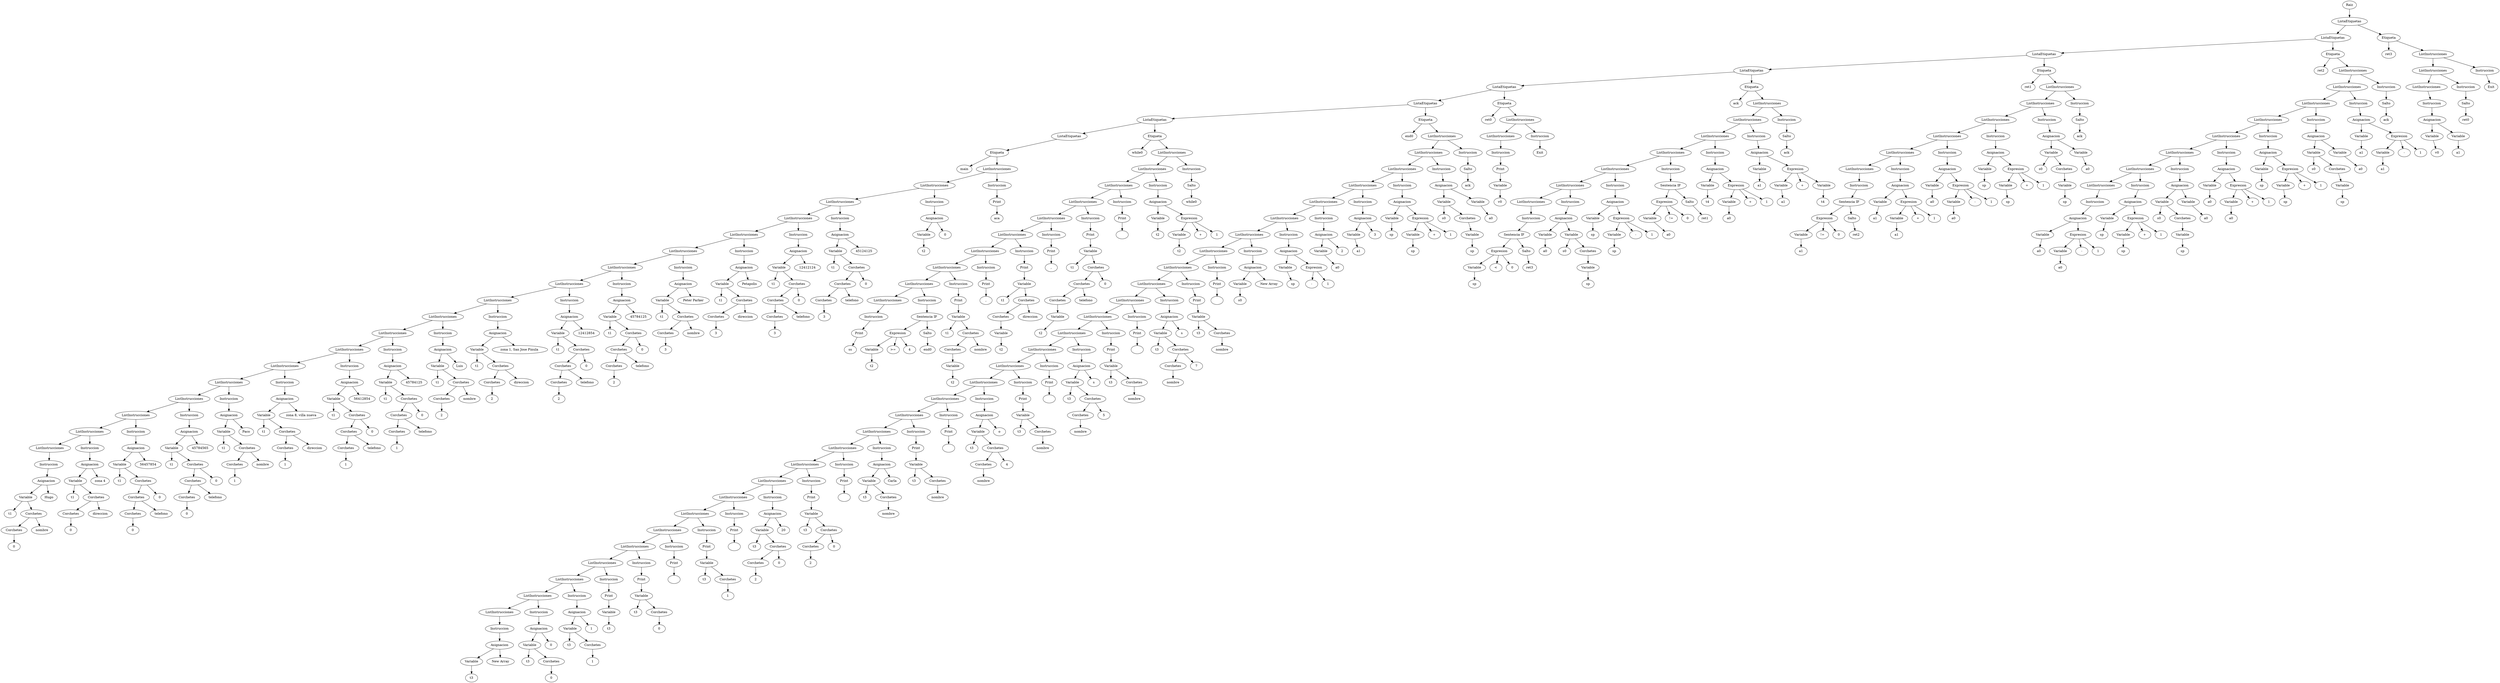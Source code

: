 digraph arbolAST{
Raiz701 [label="Raiz"];
ListaEtiquetas700 [label="ListaEtiquetas"];
ListaEtiquetas683 [label="ListaEtiquetas"];
ListaEtiquetas606 [label="ListaEtiquetas"];
ListaEtiquetas549 [label="ListaEtiquetas"];
ListaEtiquetas481 [label="ListaEtiquetas"];
ListaEtiquetas470 [label="ListaEtiquetas"];
ListaEtiquetas263 [label="ListaEtiquetas"];
ListaEtiquetas188 [label="ListaEtiquetas"];
Etiqueta186 [label="Etiqueta"];
ID187 [label="main"];
ListInstrucciones185 [label="ListInstrucciones"];
ListInstrucciones181 [label="ListInstrucciones"];
ListInstrucciones175 [label="ListInstrucciones"];
ListInstrucciones163 [label="ListInstrucciones"];
ListInstrucciones151 [label="ListInstrucciones"];
ListInstrucciones141 [label="ListInstrucciones"];
ListInstrucciones131 [label="ListInstrucciones"];
ListInstrucciones119 [label="ListInstrucciones"];
ListInstrucciones107 [label="ListInstrucciones"];
ListInstrucciones97 [label="ListInstrucciones"];
ListInstrucciones87 [label="ListInstrucciones"];
ListInstrucciones75 [label="ListInstrucciones"];
ListInstrucciones63 [label="ListInstrucciones"];
ListInstrucciones53 [label="ListInstrucciones"];
ListInstrucciones43 [label="ListInstrucciones"];
ListInstrucciones31 [label="ListInstrucciones"];
ListInstrucciones19 [label="ListInstrucciones"];
ListInstrucciones9 [label="ListInstrucciones"];
Instruccion8 [label="Instruccion"];
Asignacion7 [label="Asignacion"];
Variable4 [label="Variable"];
ID5 [label="t1"];
Corchetes3 [label="Corchetes"];
Corchetes1 [label="Corchetes"];
Entero0 [label="0"];
Char2 [label="nombre"];
Cadena6 [label="Hugo"];
Instruccion18 [label="Instruccion"];
Asignacion17 [label="Asignacion"];
Variable14 [label="Variable"];
ID15 [label="t1"];
Corchetes13 [label="Corchetes"];
Corchetes11 [label="Corchetes"];
Entero10 [label="0"];
Char12 [label="direccion"];
Cadena16 [label="zona 4"];
Instruccion30 [label="Instruccion"];
Asignacion29 [label="Asignacion"];
Variable26 [label="Variable"];
ID27 [label="t1"];
Corchetes25 [label="Corchetes"];
Corchetes23 [label="Corchetes"];
Corchetes21 [label="Corchetes"];
Entero20 [label="0"];
Char22 [label="telefono"];
Entero24 [label="0"];
Entero28 [label="56457854"];
Instruccion42 [label="Instruccion"];
Asignacion41 [label="Asignacion"];
Variable38 [label="Variable"];
ID39 [label="t1"];
Corchetes37 [label="Corchetes"];
Corchetes35 [label="Corchetes"];
Corchetes33 [label="Corchetes"];
Entero32 [label="0"];
Char34 [label="telefono"];
Entero36 [label="0"];
Entero40 [label="45784565"];
Instruccion52 [label="Instruccion"];
Asignacion51 [label="Asignacion"];
Variable48 [label="Variable"];
ID49 [label="t1"];
Corchetes47 [label="Corchetes"];
Corchetes45 [label="Corchetes"];
Entero44 [label="1"];
Char46 [label="nombre"];
Cadena50 [label="Paco"];
Instruccion62 [label="Instruccion"];
Asignacion61 [label="Asignacion"];
Variable58 [label="Variable"];
ID59 [label="t1"];
Corchetes57 [label="Corchetes"];
Corchetes55 [label="Corchetes"];
Entero54 [label="1"];
Char56 [label="direccion"];
Cadena60 [label="zona 8, villa nueva"];
Instruccion74 [label="Instruccion"];
Asignacion73 [label="Asignacion"];
Variable70 [label="Variable"];
ID71 [label="t1"];
Corchetes69 [label="Corchetes"];
Corchetes67 [label="Corchetes"];
Corchetes65 [label="Corchetes"];
Entero64 [label="1"];
Char66 [label="telefono"];
Entero68 [label="0"];
Entero72 [label="56412854"];
Instruccion86 [label="Instruccion"];
Asignacion85 [label="Asignacion"];
Variable82 [label="Variable"];
ID83 [label="t1"];
Corchetes81 [label="Corchetes"];
Corchetes79 [label="Corchetes"];
Corchetes77 [label="Corchetes"];
Entero76 [label="1"];
Char78 [label="telefono"];
Entero80 [label="0"];
Entero84 [label="45784125"];
Instruccion96 [label="Instruccion"];
Asignacion95 [label="Asignacion"];
Variable92 [label="Variable"];
ID93 [label="t1"];
Corchetes91 [label="Corchetes"];
Corchetes89 [label="Corchetes"];
Entero88 [label="2"];
Char90 [label="nombre"];
Cadena94 [label="Luis"];
Instruccion106 [label="Instruccion"];
Asignacion105 [label="Asignacion"];
Variable102 [label="Variable"];
ID103 [label="t1"];
Corchetes101 [label="Corchetes"];
Corchetes99 [label="Corchetes"];
Entero98 [label="2"];
Char100 [label="direccion"];
Cadena104 [label="zona 1, San Jose Pinula "];
Instruccion118 [label="Instruccion"];
Asignacion117 [label="Asignacion"];
Variable114 [label="Variable"];
ID115 [label="t1"];
Corchetes113 [label="Corchetes"];
Corchetes111 [label="Corchetes"];
Corchetes109 [label="Corchetes"];
Entero108 [label="2"];
Char110 [label="telefono"];
Entero112 [label="0"];
Entero116 [label="12412854"];
Instruccion130 [label="Instruccion"];
Asignacion129 [label="Asignacion"];
Variable126 [label="Variable"];
ID127 [label="t1"];
Corchetes125 [label="Corchetes"];
Corchetes123 [label="Corchetes"];
Corchetes121 [label="Corchetes"];
Entero120 [label="2"];
Char122 [label="telefono"];
Entero124 [label="0"];
Entero128 [label="45784125"];
Instruccion140 [label="Instruccion"];
Asignacion139 [label="Asignacion"];
Variable136 [label="Variable"];
ID137 [label="t1"];
Corchetes135 [label="Corchetes"];
Corchetes133 [label="Corchetes"];
Entero132 [label="3"];
Char134 [label="nombre"];
Cadena138 [label="Peter Parker"];
Instruccion150 [label="Instruccion"];
Asignacion149 [label="Asignacion"];
Variable146 [label="Variable"];
ID147 [label="t1"];
Corchetes145 [label="Corchetes"];
Corchetes143 [label="Corchetes"];
Entero142 [label="3"];
Char144 [label="direccion"];
Cadena148 [label="Petapolis"];
Instruccion162 [label="Instruccion"];
Asignacion161 [label="Asignacion"];
Variable158 [label="Variable"];
ID159 [label="t1"];
Corchetes157 [label="Corchetes"];
Corchetes155 [label="Corchetes"];
Corchetes153 [label="Corchetes"];
Entero152 [label="3"];
Char154 [label="telefono"];
Entero156 [label="0"];
Entero160 [label="12412124"];
Instruccion174 [label="Instruccion"];
Asignacion173 [label="Asignacion"];
Variable170 [label="Variable"];
ID171 [label="t1"];
Corchetes169 [label="Corchetes"];
Corchetes167 [label="Corchetes"];
Corchetes165 [label="Corchetes"];
Entero164 [label="3"];
Char166 [label="telefono"];
Entero168 [label="0"];
Entero172 [label="45124125"];
Instruccion180 [label="Instruccion"];
Asignacion179 [label="Asignacion"];
Variable176 [label="Variable"];
ID177 [label="t2"];
Entero178 [label="0"];
Instruccion184 [label="Instruccion"];
Print183 [label="Print"];
Cadena182 [label="aca"];
Etiqueta261 [label="Etiqueta"];
ID262 [label="while0"];
ListInstrucciones260 [label="ListInstrucciones"];
ListInstrucciones256 [label="ListInstrucciones"];
ListInstrucciones246 [label="ListInstrucciones"];
ListInstrucciones242 [label="ListInstrucciones"];
ListInstrucciones230 [label="ListInstrucciones"];
ListInstrucciones226 [label="ListInstrucciones"];
ListInstrucciones216 [label="ListInstrucciones"];
ListInstrucciones212 [label="ListInstrucciones"];
ListInstrucciones202 [label="ListInstrucciones"];
ListInstrucciones192 [label="ListInstrucciones"];
Instruccion191 [label="Instruccion"];
Print190 [label="Print"];
Cadena189 [label="ss"];
Instruccion201 [label="Instruccion"];
SIF200 [label="Sentencia IF"];
Exp196 [label="Expresion"];
Variable193 [label="Variable"];
ID194 [label="t2"];
operador197 [label=">="];
Entero195 [label="4"];
Salto198 [label="Salto"];
ID199 [label="end0"];
Instruccion211 [label="Instruccion"];
Print210 [label="Print"];
Variable208 [label="Variable"];
ID209 [label="t1"];
Corchetes207 [label="Corchetes"];
Corchetes205 [label="Corchetes"];
Variable203 [label="Variable"];
ID204 [label="t2"];
Cadena206 [label="nombre"];
Instruccion215 [label="Instruccion"];
Print214 [label="Print"];
Cadena213 [label=","];
Instruccion225 [label="Instruccion"];
Print224 [label="Print"];
Variable222 [label="Variable"];
ID223 [label="t1"];
Corchetes221 [label="Corchetes"];
Corchetes219 [label="Corchetes"];
Variable217 [label="Variable"];
ID218 [label="t2"];
Cadena220 [label="direccion"];
Instruccion229 [label="Instruccion"];
Print228 [label="Print"];
Cadena227 [label=","];
Instruccion241 [label="Instruccion"];
Print240 [label="Print"];
Variable238 [label="Variable"];
ID239 [label="t1"];
Corchetes237 [label="Corchetes"];
Corchetes235 [label="Corchetes"];
Corchetes233 [label="Corchetes"];
Variable231 [label="Variable"];
ID232 [label="t2"];
Cadena234 [label="telefono"];
Entero236 [label="0"];
Instruccion245 [label="Instruccion"];
Print244 [label="Print"];
Cadena243 [label="\n"];
Instruccion255 [label="Instruccion"];
Asignacion254 [label="Asignacion"];
Variable247 [label="Variable"];
ID248 [label="t2"];
Exp252 [label="Expresion"];
Variable249 [label="Variable"];
ID250 [label="t2"];
operador253 [label="+"];
Entero251 [label="1"];
Instruccion259 [label="Instruccion"];
Salto257 [label="Salto"];
ID258 [label="while0"];
Etiqueta468 [label="Etiqueta"];
ID469 [label="end0"];
ListInstrucciones467 [label="ListInstrucciones"];
ListInstrucciones463 [label="ListInstrucciones"];
ListInstrucciones453 [label="ListInstrucciones"];
ListInstrucciones443 [label="ListInstrucciones"];
ListInstrucciones437 [label="ListInstrucciones"];
ListInstrucciones431 [label="ListInstrucciones"];
ListInstrucciones423 [label="ListInstrucciones"];
ListInstrucciones417 [label="ListInstrucciones"];
ListInstrucciones413 [label="ListInstrucciones"];
ListInstrucciones406 [label="ListInstrucciones"];
ListInstrucciones396 [label="ListInstrucciones"];
ListInstrucciones392 [label="ListInstrucciones"];
ListInstrucciones385 [label="ListInstrucciones"];
ListInstrucciones375 [label="ListInstrucciones"];
ListInstrucciones371 [label="ListInstrucciones"];
ListInstrucciones364 [label="ListInstrucciones"];
ListInstrucciones354 [label="ListInstrucciones"];
ListInstrucciones350 [label="ListInstrucciones"];
ListInstrucciones343 [label="ListInstrucciones"];
ListInstrucciones335 [label="ListInstrucciones"];
ListInstrucciones331 [label="ListInstrucciones"];
ListInstrucciones322 [label="ListInstrucciones"];
ListInstrucciones312 [label="ListInstrucciones"];
ListInstrucciones308 [label="ListInstrucciones"];
ListInstrucciones301 [label="ListInstrucciones"];
ListInstrucciones297 [label="ListInstrucciones"];
ListInstrucciones290 [label="ListInstrucciones"];
ListInstrucciones285 [label="ListInstrucciones"];
ListInstrucciones277 [label="ListInstrucciones"];
ListInstrucciones269 [label="ListInstrucciones"];
Instruccion268 [label="Instruccion"];
Asignacion267 [label="Asignacion"];
Variable264 [label="Variable"];
ID265 [label="t3"];
Array266 [label="New Array"];
Instruccion276 [label="Instruccion"];
Asignacion275 [label="Asignacion"];
Variable272 [label="Variable"];
ID273 [label="t3"];
Corchetes271 [label="Corchetes"];
Entero270 [label="0"];
Entero274 [label="0"];
Instruccion284 [label="Instruccion"];
Asignacion283 [label="Asignacion"];
Variable280 [label="Variable"];
ID281 [label="t3"];
Corchetes279 [label="Corchetes"];
Entero278 [label="1"];
Entero282 [label="1"];
Instruccion289 [label="Instruccion"];
Print288 [label="Print"];
Variable286 [label="Variable"];
ID287 [label="t3"];
Instruccion296 [label="Instruccion"];
Print295 [label="Print"];
Variable293 [label="Variable"];
ID294 [label="t3"];
Corchetes292 [label="Corchetes"];
Entero291 [label="0"];
Instruccion300 [label="Instruccion"];
Print299 [label="Print"];
Cadena298 [label="\n"];
Instruccion307 [label="Instruccion"];
Print306 [label="Print"];
Variable304 [label="Variable"];
ID305 [label="t3"];
Corchetes303 [label="Corchetes"];
Entero302 [label="1"];
Instruccion311 [label="Instruccion"];
Print310 [label="Print"];
Cadena309 [label="\n"];
Instruccion321 [label="Instruccion"];
Asignacion320 [label="Asignacion"];
Variable317 [label="Variable"];
ID318 [label="t3"];
Corchetes316 [label="Corchetes"];
Corchetes314 [label="Corchetes"];
Entero313 [label="2"];
Entero315 [label="0"];
Entero319 [label="20"];
Instruccion330 [label="Instruccion"];
Print329 [label="Print"];
Variable327 [label="Variable"];
ID328 [label="t3"];
Corchetes326 [label="Corchetes"];
Corchetes324 [label="Corchetes"];
Entero323 [label="2"];
Entero325 [label="0"];
Instruccion334 [label="Instruccion"];
Print333 [label="Print"];
Cadena332 [label="\n"];
Instruccion342 [label="Instruccion"];
Asignacion341 [label="Asignacion"];
Variable338 [label="Variable"];
ID339 [label="t3"];
Corchetes337 [label="Corchetes"];
Cadena336 [label="nombre"];
Cadena340 [label="Carla"];
Instruccion349 [label="Instruccion"];
Print348 [label="Print"];
Variable346 [label="Variable"];
ID347 [label="t3"];
Corchetes345 [label="Corchetes"];
Cadena344 [label="nombre"];
Instruccion353 [label="Instruccion"];
Print352 [label="Print"];
Cadena351 [label="\n"];
Instruccion363 [label="Instruccion"];
Asignacion362 [label="Asignacion"];
Variable359 [label="Variable"];
ID360 [label="t3"];
Corchetes358 [label="Corchetes"];
Corchetes356 [label="Corchetes"];
Cadena355 [label="nombre"];
Entero357 [label="4"];
Cadena361 [label="o"];
Instruccion370 [label="Instruccion"];
Print369 [label="Print"];
Variable367 [label="Variable"];
ID368 [label="t3"];
Corchetes366 [label="Corchetes"];
Cadena365 [label="nombre"];
Instruccion374 [label="Instruccion"];
Print373 [label="Print"];
Cadena372 [label="\n"];
Instruccion384 [label="Instruccion"];
Asignacion383 [label="Asignacion"];
Variable380 [label="Variable"];
ID381 [label="t3"];
Corchetes379 [label="Corchetes"];
Corchetes377 [label="Corchetes"];
Cadena376 [label="nombre"];
Entero378 [label="5"];
Cadena382 [label="s"];
Instruccion391 [label="Instruccion"];
Print390 [label="Print"];
Variable388 [label="Variable"];
ID389 [label="t3"];
Corchetes387 [label="Corchetes"];
Cadena386 [label="nombre"];
Instruccion395 [label="Instruccion"];
Print394 [label="Print"];
Cadena393 [label="\n"];
Instruccion405 [label="Instruccion"];
Asignacion404 [label="Asignacion"];
Variable401 [label="Variable"];
ID402 [label="t3"];
Corchetes400 [label="Corchetes"];
Corchetes398 [label="Corchetes"];
Cadena397 [label="nombre"];
Entero399 [label="7"];
Cadena403 [label="s"];
Instruccion412 [label="Instruccion"];
Print411 [label="Print"];
Variable409 [label="Variable"];
ID410 [label="t3"];
Corchetes408 [label="Corchetes"];
Cadena407 [label="nombre"];
Instruccion416 [label="Instruccion"];
Print415 [label="Print"];
Cadena414 [label="\n"];
Instruccion422 [label="Instruccion"];
Asignacion421 [label="Asignacion"];
Variable418 [label="Variable"];
ID419 [label="s0"];
Array420 [label="New Array"];
Instruccion430 [label="Instruccion"];
Asignacion429 [label="Asignacion"];
Variable424 [label="Variable"];
ID425 [label="sp"];
Exp427 [label="Expresion"];
operador428 [label="-"];
Entero426 [label="1"];
Instruccion436 [label="Instruccion"];
Asignacion435 [label="Asignacion"];
Variable432 [label="Variable"];
ID433 [label="a0"];
Entero434 [label="2"];
Instruccion442 [label="Instruccion"];
Asignacion441 [label="Asignacion"];
Variable438 [label="Variable"];
ID439 [label="a1"];
Entero440 [label="3"];
Instruccion452 [label="Instruccion"];
Asignacion451 [label="Asignacion"];
Variable444 [label="Variable"];
ID445 [label="sp"];
Exp449 [label="Expresion"];
Variable446 [label="Variable"];
ID447 [label="sp"];
operador450 [label="+"];
Entero448 [label="1"];
Instruccion462 [label="Instruccion"];
Asignacion461 [label="Asignacion"];
Variable457 [label="Variable"];
ID458 [label="s0"];
Corchetes456 [label="Corchetes"];
Variable454 [label="Variable"];
ID455 [label="sp"];
Variable459 [label="Variable"];
ID460 [label="a0"];
Instruccion466 [label="Instruccion"];
Salto464 [label="Salto"];
ID465 [label="ack"];
Etiqueta479 [label="Etiqueta"];
ID480 [label="ret0"];
ListInstrucciones478 [label="ListInstrucciones"];
ListInstrucciones475 [label="ListInstrucciones"];
Instruccion474 [label="Instruccion"];
Print473 [label="Print"];
Variable471 [label="Variable"];
ID472 [label="v0"];
Instruccion477 [label="Instruccion"];
Exit476 [label="Exit"];
Etiqueta547 [label="Etiqueta"];
ID548 [label="ack"];
ListInstrucciones546 [label="ListInstrucciones"];
ListInstrucciones542 [label="ListInstrucciones"];
ListInstrucciones531 [label="ListInstrucciones"];
ListInstrucciones521 [label="ListInstrucciones"];
ListInstrucciones511 [label="ListInstrucciones"];
ListInstrucciones501 [label="ListInstrucciones"];
ListInstrucciones491 [label="ListInstrucciones"];
Instruccion490 [label="Instruccion"];
SIF489 [label="Sentencia IF"];
Exp485 [label="Expresion"];
Variable482 [label="Variable"];
ID483 [label="sp"];
operador486 [label="<"];
Entero484 [label="0"];
Salto487 [label="Salto"];
ID488 [label="ret3"];
Instruccion500 [label="Instruccion"];
Asignacion499 [label="Asignacion"];
Variable492 [label="Variable"];
ID493 [label="a0"];
Variable497 [label="Variable"];
ID498 [label="s0"];
Corchetes496 [label="Corchetes"];
Variable494 [label="Variable"];
ID495 [label="sp"];
Instruccion510 [label="Instruccion"];
Asignacion509 [label="Asignacion"];
Variable502 [label="Variable"];
ID503 [label="sp"];
Exp507 [label="Expresion"];
Variable504 [label="Variable"];
ID505 [label="sp"];
operador508 [label="-"];
Entero506 [label="1"];
Instruccion520 [label="Instruccion"];
SIF519 [label="Sentencia IF"];
Exp515 [label="Expresion"];
Variable512 [label="Variable"];
ID513 [label="a0"];
operador516 [label="!="];
Entero514 [label="0"];
Salto517 [label="Salto"];
ID518 [label="ret1"];
Instruccion530 [label="Instruccion"];
Asignacion529 [label="Asignacion"];
Variable522 [label="Variable"];
ID523 [label="t4"];
Exp527 [label="Expresion"];
Variable524 [label="Variable"];
ID525 [label="a0"];
operador528 [label="+"];
Entero526 [label="1"];
Instruccion541 [label="Instruccion"];
Asignacion540 [label="Asignacion"];
Variable532 [label="Variable"];
ID533 [label="a1"];
Exp538 [label="Expresion"];
Variable534 [label="Variable"];
ID535 [label="a1"];
operador539 [label="+"];
Variable536 [label="Variable"];
ID537 [label="t4"];
Instruccion545 [label="Instruccion"];
Salto543 [label="Salto"];
ID544 [label="ack"];
Etiqueta604 [label="Etiqueta"];
ID605 [label="ret1"];
ListInstrucciones603 [label="ListInstrucciones"];
ListInstrucciones599 [label="ListInstrucciones"];
ListInstrucciones589 [label="ListInstrucciones"];
ListInstrucciones579 [label="ListInstrucciones"];
ListInstrucciones569 [label="ListInstrucciones"];
ListInstrucciones559 [label="ListInstrucciones"];
Instruccion558 [label="Instruccion"];
SIF557 [label="Sentencia IF"];
Exp553 [label="Expresion"];
Variable550 [label="Variable"];
ID551 [label="a1"];
operador554 [label="!="];
Entero552 [label="0"];
Salto555 [label="Salto"];
ID556 [label="ret2"];
Instruccion568 [label="Instruccion"];
Asignacion567 [label="Asignacion"];
Variable560 [label="Variable"];
ID561 [label="a1"];
Exp565 [label="Expresion"];
Variable562 [label="Variable"];
ID563 [label="a1"];
operador566 [label="+"];
Entero564 [label="1"];
Instruccion578 [label="Instruccion"];
Asignacion577 [label="Asignacion"];
Variable570 [label="Variable"];
ID571 [label="a0"];
Exp575 [label="Expresion"];
Variable572 [label="Variable"];
ID573 [label="a0"];
operador576 [label="-"];
Entero574 [label="1"];
Instruccion588 [label="Instruccion"];
Asignacion587 [label="Asignacion"];
Variable580 [label="Variable"];
ID581 [label="sp"];
Exp585 [label="Expresion"];
Variable582 [label="Variable"];
ID583 [label="sp"];
operador586 [label="+"];
Entero584 [label="1"];
Instruccion598 [label="Instruccion"];
Asignacion597 [label="Asignacion"];
Variable593 [label="Variable"];
ID594 [label="s0"];
Corchetes592 [label="Corchetes"];
Variable590 [label="Variable"];
ID591 [label="sp"];
Variable595 [label="Variable"];
ID596 [label="a0"];
Instruccion602 [label="Instruccion"];
Salto600 [label="Salto"];
ID601 [label="ack"];
Etiqueta681 [label="Etiqueta"];
ID682 [label="ret2"];
ListInstrucciones680 [label="ListInstrucciones"];
ListInstrucciones676 [label="ListInstrucciones"];
ListInstrucciones666 [label="ListInstrucciones"];
ListInstrucciones656 [label="ListInstrucciones"];
ListInstrucciones646 [label="ListInstrucciones"];
ListInstrucciones636 [label="ListInstrucciones"];
ListInstrucciones626 [label="ListInstrucciones"];
ListInstrucciones616 [label="ListInstrucciones"];
Instruccion615 [label="Instruccion"];
Asignacion614 [label="Asignacion"];
Variable607 [label="Variable"];
ID608 [label="a0"];
Exp612 [label="Expresion"];
Variable609 [label="Variable"];
ID610 [label="a0"];
operador613 [label="-"];
Entero611 [label="1"];
Instruccion625 [label="Instruccion"];
Asignacion624 [label="Asignacion"];
Variable617 [label="Variable"];
ID618 [label="sp"];
Exp622 [label="Expresion"];
Variable619 [label="Variable"];
ID620 [label="sp"];
operador623 [label="+"];
Entero621 [label="1"];
Instruccion635 [label="Instruccion"];
Asignacion634 [label="Asignacion"];
Variable630 [label="Variable"];
ID631 [label="s0"];
Corchetes629 [label="Corchetes"];
Variable627 [label="Variable"];
ID628 [label="sp"];
Variable632 [label="Variable"];
ID633 [label="a0"];
Instruccion645 [label="Instruccion"];
Asignacion644 [label="Asignacion"];
Variable637 [label="Variable"];
ID638 [label="a0"];
Exp642 [label="Expresion"];
Variable639 [label="Variable"];
ID640 [label="a0"];
operador643 [label="+"];
Entero641 [label="1"];
Instruccion655 [label="Instruccion"];
Asignacion654 [label="Asignacion"];
Variable647 [label="Variable"];
ID648 [label="sp"];
Exp652 [label="Expresion"];
Variable649 [label="Variable"];
ID650 [label="sp"];
operador653 [label="+"];
Entero651 [label="1"];
Instruccion665 [label="Instruccion"];
Asignacion664 [label="Asignacion"];
Variable660 [label="Variable"];
ID661 [label="s0"];
Corchetes659 [label="Corchetes"];
Variable657 [label="Variable"];
ID658 [label="sp"];
Variable662 [label="Variable"];
ID663 [label="a0"];
Instruccion675 [label="Instruccion"];
Asignacion674 [label="Asignacion"];
Variable667 [label="Variable"];
ID668 [label="a1"];
Exp672 [label="Expresion"];
Variable669 [label="Variable"];
ID670 [label="a1"];
operador673 [label="-"];
Entero671 [label="1"];
Instruccion679 [label="Instruccion"];
Salto677 [label="Salto"];
ID678 [label="ack"];
Etiqueta698 [label="Etiqueta"];
ID699 [label="ret3"];
ListInstrucciones697 [label="ListInstrucciones"];
ListInstrucciones694 [label="ListInstrucciones"];
ListInstrucciones690 [label="ListInstrucciones"];
Instruccion689 [label="Instruccion"];
Asignacion688 [label="Asignacion"];
Variable684 [label="Variable"];
ID685 [label="v0"];
Variable686 [label="Variable"];
ID687 [label="a1"];
Instruccion693 [label="Instruccion"];
Salto691 [label="Salto"];
ID692 [label="ret0"];
Instruccion696 [label="Instruccion"];
Exit695 [label="Exit"];
Etiqueta186->ID187;
Variable4->ID5;
Corchetes1->Entero0;
Corchetes3->Corchetes1;
Corchetes3->Char2;
Variable4->Corchetes3;
Asignacion7->Variable4;
Asignacion7->Cadena6;
Instruccion8->Asignacion7;
ListInstrucciones9->Instruccion8;
ListInstrucciones19->ListInstrucciones9;
Variable14->ID15;
Corchetes11->Entero10;
Corchetes13->Corchetes11;
Corchetes13->Char12;
Variable14->Corchetes13;
Asignacion17->Variable14;
Asignacion17->Cadena16;
Instruccion18->Asignacion17;
ListInstrucciones19->Instruccion18;
ListInstrucciones31->ListInstrucciones19;
Variable26->ID27;
Corchetes21->Entero20;
Corchetes23->Corchetes21;
Corchetes23->Char22;
Corchetes25->Corchetes23;
Corchetes25->Entero24;
Variable26->Corchetes25;
Asignacion29->Variable26;
Asignacion29->Entero28;
Instruccion30->Asignacion29;
ListInstrucciones31->Instruccion30;
ListInstrucciones43->ListInstrucciones31;
Variable38->ID39;
Corchetes33->Entero32;
Corchetes35->Corchetes33;
Corchetes35->Char34;
Corchetes37->Corchetes35;
Corchetes37->Entero36;
Variable38->Corchetes37;
Asignacion41->Variable38;
Asignacion41->Entero40;
Instruccion42->Asignacion41;
ListInstrucciones43->Instruccion42;
ListInstrucciones53->ListInstrucciones43;
Variable48->ID49;
Corchetes45->Entero44;
Corchetes47->Corchetes45;
Corchetes47->Char46;
Variable48->Corchetes47;
Asignacion51->Variable48;
Asignacion51->Cadena50;
Instruccion52->Asignacion51;
ListInstrucciones53->Instruccion52;
ListInstrucciones63->ListInstrucciones53;
Variable58->ID59;
Corchetes55->Entero54;
Corchetes57->Corchetes55;
Corchetes57->Char56;
Variable58->Corchetes57;
Asignacion61->Variable58;
Asignacion61->Cadena60;
Instruccion62->Asignacion61;
ListInstrucciones63->Instruccion62;
ListInstrucciones75->ListInstrucciones63;
Variable70->ID71;
Corchetes65->Entero64;
Corchetes67->Corchetes65;
Corchetes67->Char66;
Corchetes69->Corchetes67;
Corchetes69->Entero68;
Variable70->Corchetes69;
Asignacion73->Variable70;
Asignacion73->Entero72;
Instruccion74->Asignacion73;
ListInstrucciones75->Instruccion74;
ListInstrucciones87->ListInstrucciones75;
Variable82->ID83;
Corchetes77->Entero76;
Corchetes79->Corchetes77;
Corchetes79->Char78;
Corchetes81->Corchetes79;
Corchetes81->Entero80;
Variable82->Corchetes81;
Asignacion85->Variable82;
Asignacion85->Entero84;
Instruccion86->Asignacion85;
ListInstrucciones87->Instruccion86;
ListInstrucciones97->ListInstrucciones87;
Variable92->ID93;
Corchetes89->Entero88;
Corchetes91->Corchetes89;
Corchetes91->Char90;
Variable92->Corchetes91;
Asignacion95->Variable92;
Asignacion95->Cadena94;
Instruccion96->Asignacion95;
ListInstrucciones97->Instruccion96;
ListInstrucciones107->ListInstrucciones97;
Variable102->ID103;
Corchetes99->Entero98;
Corchetes101->Corchetes99;
Corchetes101->Char100;
Variable102->Corchetes101;
Asignacion105->Variable102;
Asignacion105->Cadena104;
Instruccion106->Asignacion105;
ListInstrucciones107->Instruccion106;
ListInstrucciones119->ListInstrucciones107;
Variable114->ID115;
Corchetes109->Entero108;
Corchetes111->Corchetes109;
Corchetes111->Char110;
Corchetes113->Corchetes111;
Corchetes113->Entero112;
Variable114->Corchetes113;
Asignacion117->Variable114;
Asignacion117->Entero116;
Instruccion118->Asignacion117;
ListInstrucciones119->Instruccion118;
ListInstrucciones131->ListInstrucciones119;
Variable126->ID127;
Corchetes121->Entero120;
Corchetes123->Corchetes121;
Corchetes123->Char122;
Corchetes125->Corchetes123;
Corchetes125->Entero124;
Variable126->Corchetes125;
Asignacion129->Variable126;
Asignacion129->Entero128;
Instruccion130->Asignacion129;
ListInstrucciones131->Instruccion130;
ListInstrucciones141->ListInstrucciones131;
Variable136->ID137;
Corchetes133->Entero132;
Corchetes135->Corchetes133;
Corchetes135->Char134;
Variable136->Corchetes135;
Asignacion139->Variable136;
Asignacion139->Cadena138;
Instruccion140->Asignacion139;
ListInstrucciones141->Instruccion140;
ListInstrucciones151->ListInstrucciones141;
Variable146->ID147;
Corchetes143->Entero142;
Corchetes145->Corchetes143;
Corchetes145->Char144;
Variable146->Corchetes145;
Asignacion149->Variable146;
Asignacion149->Cadena148;
Instruccion150->Asignacion149;
ListInstrucciones151->Instruccion150;
ListInstrucciones163->ListInstrucciones151;
Variable158->ID159;
Corchetes153->Entero152;
Corchetes155->Corchetes153;
Corchetes155->Char154;
Corchetes157->Corchetes155;
Corchetes157->Entero156;
Variable158->Corchetes157;
Asignacion161->Variable158;
Asignacion161->Entero160;
Instruccion162->Asignacion161;
ListInstrucciones163->Instruccion162;
ListInstrucciones175->ListInstrucciones163;
Variable170->ID171;
Corchetes165->Entero164;
Corchetes167->Corchetes165;
Corchetes167->Char166;
Corchetes169->Corchetes167;
Corchetes169->Entero168;
Variable170->Corchetes169;
Asignacion173->Variable170;
Asignacion173->Entero172;
Instruccion174->Asignacion173;
ListInstrucciones175->Instruccion174;
ListInstrucciones181->ListInstrucciones175;
Variable176->ID177;
Asignacion179->Variable176;
Asignacion179->Entero178;
Instruccion180->Asignacion179;
ListInstrucciones181->Instruccion180;
ListInstrucciones185->ListInstrucciones181;
Print183->Cadena182;
Instruccion184->Print183;
ListInstrucciones185->Instruccion184;
Etiqueta186->ListInstrucciones185;
ListaEtiquetas188->Etiqueta186;
ListaEtiquetas263->ListaEtiquetas188;
Etiqueta261->ID262;
Print190->Cadena189;
Instruccion191->Print190;
ListInstrucciones192->Instruccion191;
ListInstrucciones202->ListInstrucciones192;
Variable193->ID194;
Exp196->Variable193;
Exp196->operador197;
Exp196->Entero195;
SIF200->Exp196;
Salto198->ID199;
SIF200->Salto198;
Instruccion201->SIF200;
ListInstrucciones202->Instruccion201;
ListInstrucciones212->ListInstrucciones202;
Variable208->ID209;
Variable203->ID204;
Corchetes205->Variable203;
Corchetes207->Corchetes205;
Corchetes207->Cadena206;
Variable208->Corchetes207;
Print210->Variable208;
Instruccion211->Print210;
ListInstrucciones212->Instruccion211;
ListInstrucciones216->ListInstrucciones212;
Print214->Cadena213;
Instruccion215->Print214;
ListInstrucciones216->Instruccion215;
ListInstrucciones226->ListInstrucciones216;
Variable222->ID223;
Variable217->ID218;
Corchetes219->Variable217;
Corchetes221->Corchetes219;
Corchetes221->Cadena220;
Variable222->Corchetes221;
Print224->Variable222;
Instruccion225->Print224;
ListInstrucciones226->Instruccion225;
ListInstrucciones230->ListInstrucciones226;
Print228->Cadena227;
Instruccion229->Print228;
ListInstrucciones230->Instruccion229;
ListInstrucciones242->ListInstrucciones230;
Variable238->ID239;
Variable231->ID232;
Corchetes233->Variable231;
Corchetes235->Corchetes233;
Corchetes235->Cadena234;
Corchetes237->Corchetes235;
Corchetes237->Entero236;
Variable238->Corchetes237;
Print240->Variable238;
Instruccion241->Print240;
ListInstrucciones242->Instruccion241;
ListInstrucciones246->ListInstrucciones242;
Print244->Cadena243;
Instruccion245->Print244;
ListInstrucciones246->Instruccion245;
ListInstrucciones256->ListInstrucciones246;
Variable247->ID248;
Asignacion254->Variable247;
Variable249->ID250;
Exp252->Variable249;
Exp252->operador253;
Exp252->Entero251;
Asignacion254->Exp252;
Instruccion255->Asignacion254;
ListInstrucciones256->Instruccion255;
ListInstrucciones260->ListInstrucciones256;
Salto257->ID258;
Instruccion259->Salto257;
ListInstrucciones260->Instruccion259;
Etiqueta261->ListInstrucciones260;
ListaEtiquetas263->Etiqueta261;
ListaEtiquetas470->ListaEtiquetas263;
Etiqueta468->ID469;
Variable264->ID265;
Asignacion267->Variable264;
Asignacion267->Array266;
Instruccion268->Asignacion267;
ListInstrucciones269->Instruccion268;
ListInstrucciones277->ListInstrucciones269;
Variable272->ID273;
Corchetes271->Entero270;
Variable272->Corchetes271;
Asignacion275->Variable272;
Asignacion275->Entero274;
Instruccion276->Asignacion275;
ListInstrucciones277->Instruccion276;
ListInstrucciones285->ListInstrucciones277;
Variable280->ID281;
Corchetes279->Entero278;
Variable280->Corchetes279;
Asignacion283->Variable280;
Asignacion283->Entero282;
Instruccion284->Asignacion283;
ListInstrucciones285->Instruccion284;
ListInstrucciones290->ListInstrucciones285;
Variable286->ID287;
Print288->Variable286;
Instruccion289->Print288;
ListInstrucciones290->Instruccion289;
ListInstrucciones297->ListInstrucciones290;
Variable293->ID294;
Corchetes292->Entero291;
Variable293->Corchetes292;
Print295->Variable293;
Instruccion296->Print295;
ListInstrucciones297->Instruccion296;
ListInstrucciones301->ListInstrucciones297;
Print299->Cadena298;
Instruccion300->Print299;
ListInstrucciones301->Instruccion300;
ListInstrucciones308->ListInstrucciones301;
Variable304->ID305;
Corchetes303->Entero302;
Variable304->Corchetes303;
Print306->Variable304;
Instruccion307->Print306;
ListInstrucciones308->Instruccion307;
ListInstrucciones312->ListInstrucciones308;
Print310->Cadena309;
Instruccion311->Print310;
ListInstrucciones312->Instruccion311;
ListInstrucciones322->ListInstrucciones312;
Variable317->ID318;
Corchetes314->Entero313;
Corchetes316->Corchetes314;
Corchetes316->Entero315;
Variable317->Corchetes316;
Asignacion320->Variable317;
Asignacion320->Entero319;
Instruccion321->Asignacion320;
ListInstrucciones322->Instruccion321;
ListInstrucciones331->ListInstrucciones322;
Variable327->ID328;
Corchetes324->Entero323;
Corchetes326->Corchetes324;
Corchetes326->Entero325;
Variable327->Corchetes326;
Print329->Variable327;
Instruccion330->Print329;
ListInstrucciones331->Instruccion330;
ListInstrucciones335->ListInstrucciones331;
Print333->Cadena332;
Instruccion334->Print333;
ListInstrucciones335->Instruccion334;
ListInstrucciones343->ListInstrucciones335;
Variable338->ID339;
Corchetes337->Cadena336;
Variable338->Corchetes337;
Asignacion341->Variable338;
Asignacion341->Cadena340;
Instruccion342->Asignacion341;
ListInstrucciones343->Instruccion342;
ListInstrucciones350->ListInstrucciones343;
Variable346->ID347;
Corchetes345->Cadena344;
Variable346->Corchetes345;
Print348->Variable346;
Instruccion349->Print348;
ListInstrucciones350->Instruccion349;
ListInstrucciones354->ListInstrucciones350;
Print352->Cadena351;
Instruccion353->Print352;
ListInstrucciones354->Instruccion353;
ListInstrucciones364->ListInstrucciones354;
Variable359->ID360;
Corchetes356->Cadena355;
Corchetes358->Corchetes356;
Corchetes358->Entero357;
Variable359->Corchetes358;
Asignacion362->Variable359;
Asignacion362->Cadena361;
Instruccion363->Asignacion362;
ListInstrucciones364->Instruccion363;
ListInstrucciones371->ListInstrucciones364;
Variable367->ID368;
Corchetes366->Cadena365;
Variable367->Corchetes366;
Print369->Variable367;
Instruccion370->Print369;
ListInstrucciones371->Instruccion370;
ListInstrucciones375->ListInstrucciones371;
Print373->Cadena372;
Instruccion374->Print373;
ListInstrucciones375->Instruccion374;
ListInstrucciones385->ListInstrucciones375;
Variable380->ID381;
Corchetes377->Cadena376;
Corchetes379->Corchetes377;
Corchetes379->Entero378;
Variable380->Corchetes379;
Asignacion383->Variable380;
Asignacion383->Cadena382;
Instruccion384->Asignacion383;
ListInstrucciones385->Instruccion384;
ListInstrucciones392->ListInstrucciones385;
Variable388->ID389;
Corchetes387->Cadena386;
Variable388->Corchetes387;
Print390->Variable388;
Instruccion391->Print390;
ListInstrucciones392->Instruccion391;
ListInstrucciones396->ListInstrucciones392;
Print394->Cadena393;
Instruccion395->Print394;
ListInstrucciones396->Instruccion395;
ListInstrucciones406->ListInstrucciones396;
Variable401->ID402;
Corchetes398->Cadena397;
Corchetes400->Corchetes398;
Corchetes400->Entero399;
Variable401->Corchetes400;
Asignacion404->Variable401;
Asignacion404->Cadena403;
Instruccion405->Asignacion404;
ListInstrucciones406->Instruccion405;
ListInstrucciones413->ListInstrucciones406;
Variable409->ID410;
Corchetes408->Cadena407;
Variable409->Corchetes408;
Print411->Variable409;
Instruccion412->Print411;
ListInstrucciones413->Instruccion412;
ListInstrucciones417->ListInstrucciones413;
Print415->Cadena414;
Instruccion416->Print415;
ListInstrucciones417->Instruccion416;
ListInstrucciones423->ListInstrucciones417;
Variable418->ID419;
Asignacion421->Variable418;
Asignacion421->Array420;
Instruccion422->Asignacion421;
ListInstrucciones423->Instruccion422;
ListInstrucciones431->ListInstrucciones423;
Variable424->ID425;
Asignacion429->Variable424;
Exp427->operador428;
Exp427->Entero426;
Asignacion429->Exp427;
Instruccion430->Asignacion429;
ListInstrucciones431->Instruccion430;
ListInstrucciones437->ListInstrucciones431;
Variable432->ID433;
Asignacion435->Variable432;
Asignacion435->Entero434;
Instruccion436->Asignacion435;
ListInstrucciones437->Instruccion436;
ListInstrucciones443->ListInstrucciones437;
Variable438->ID439;
Asignacion441->Variable438;
Asignacion441->Entero440;
Instruccion442->Asignacion441;
ListInstrucciones443->Instruccion442;
ListInstrucciones453->ListInstrucciones443;
Variable444->ID445;
Asignacion451->Variable444;
Variable446->ID447;
Exp449->Variable446;
Exp449->operador450;
Exp449->Entero448;
Asignacion451->Exp449;
Instruccion452->Asignacion451;
ListInstrucciones453->Instruccion452;
ListInstrucciones463->ListInstrucciones453;
Variable457->ID458;
Variable454->ID455;
Corchetes456->Variable454;
Variable457->Corchetes456;
Asignacion461->Variable457;
Variable459->ID460;
Asignacion461->Variable459;
Instruccion462->Asignacion461;
ListInstrucciones463->Instruccion462;
ListInstrucciones467->ListInstrucciones463;
Salto464->ID465;
Instruccion466->Salto464;
ListInstrucciones467->Instruccion466;
Etiqueta468->ListInstrucciones467;
ListaEtiquetas470->Etiqueta468;
ListaEtiquetas481->ListaEtiquetas470;
Etiqueta479->ID480;
Variable471->ID472;
Print473->Variable471;
Instruccion474->Print473;
ListInstrucciones475->Instruccion474;
ListInstrucciones478->ListInstrucciones475;
Instruccion477->Exit476;
ListInstrucciones478->Instruccion477;
Etiqueta479->ListInstrucciones478;
ListaEtiquetas481->Etiqueta479;
ListaEtiquetas549->ListaEtiquetas481;
Etiqueta547->ID548;
Variable482->ID483;
Exp485->Variable482;
Exp485->operador486;
Exp485->Entero484;
SIF489->Exp485;
Salto487->ID488;
SIF489->Salto487;
Instruccion490->SIF489;
ListInstrucciones491->Instruccion490;
ListInstrucciones501->ListInstrucciones491;
Variable492->ID493;
Asignacion499->Variable492;
Variable497->ID498;
Variable494->ID495;
Corchetes496->Variable494;
Variable497->Corchetes496;
Asignacion499->Variable497;
Instruccion500->Asignacion499;
ListInstrucciones501->Instruccion500;
ListInstrucciones511->ListInstrucciones501;
Variable502->ID503;
Asignacion509->Variable502;
Variable504->ID505;
Exp507->Variable504;
Exp507->operador508;
Exp507->Entero506;
Asignacion509->Exp507;
Instruccion510->Asignacion509;
ListInstrucciones511->Instruccion510;
ListInstrucciones521->ListInstrucciones511;
Variable512->ID513;
Exp515->Variable512;
Exp515->operador516;
Exp515->Entero514;
SIF519->Exp515;
Salto517->ID518;
SIF519->Salto517;
Instruccion520->SIF519;
ListInstrucciones521->Instruccion520;
ListInstrucciones531->ListInstrucciones521;
Variable522->ID523;
Asignacion529->Variable522;
Variable524->ID525;
Exp527->Variable524;
Exp527->operador528;
Exp527->Entero526;
Asignacion529->Exp527;
Instruccion530->Asignacion529;
ListInstrucciones531->Instruccion530;
ListInstrucciones542->ListInstrucciones531;
Variable532->ID533;
Asignacion540->Variable532;
Variable534->ID535;
Exp538->Variable534;
Exp538->operador539;
Variable536->ID537;
Exp538->Variable536;
Asignacion540->Exp538;
Instruccion541->Asignacion540;
ListInstrucciones542->Instruccion541;
ListInstrucciones546->ListInstrucciones542;
Salto543->ID544;
Instruccion545->Salto543;
ListInstrucciones546->Instruccion545;
Etiqueta547->ListInstrucciones546;
ListaEtiquetas549->Etiqueta547;
ListaEtiquetas606->ListaEtiquetas549;
Etiqueta604->ID605;
Variable550->ID551;
Exp553->Variable550;
Exp553->operador554;
Exp553->Entero552;
SIF557->Exp553;
Salto555->ID556;
SIF557->Salto555;
Instruccion558->SIF557;
ListInstrucciones559->Instruccion558;
ListInstrucciones569->ListInstrucciones559;
Variable560->ID561;
Asignacion567->Variable560;
Variable562->ID563;
Exp565->Variable562;
Exp565->operador566;
Exp565->Entero564;
Asignacion567->Exp565;
Instruccion568->Asignacion567;
ListInstrucciones569->Instruccion568;
ListInstrucciones579->ListInstrucciones569;
Variable570->ID571;
Asignacion577->Variable570;
Variable572->ID573;
Exp575->Variable572;
Exp575->operador576;
Exp575->Entero574;
Asignacion577->Exp575;
Instruccion578->Asignacion577;
ListInstrucciones579->Instruccion578;
ListInstrucciones589->ListInstrucciones579;
Variable580->ID581;
Asignacion587->Variable580;
Variable582->ID583;
Exp585->Variable582;
Exp585->operador586;
Exp585->Entero584;
Asignacion587->Exp585;
Instruccion588->Asignacion587;
ListInstrucciones589->Instruccion588;
ListInstrucciones599->ListInstrucciones589;
Variable593->ID594;
Variable590->ID591;
Corchetes592->Variable590;
Variable593->Corchetes592;
Asignacion597->Variable593;
Variable595->ID596;
Asignacion597->Variable595;
Instruccion598->Asignacion597;
ListInstrucciones599->Instruccion598;
ListInstrucciones603->ListInstrucciones599;
Salto600->ID601;
Instruccion602->Salto600;
ListInstrucciones603->Instruccion602;
Etiqueta604->ListInstrucciones603;
ListaEtiquetas606->Etiqueta604;
ListaEtiquetas683->ListaEtiquetas606;
Etiqueta681->ID682;
Variable607->ID608;
Asignacion614->Variable607;
Variable609->ID610;
Exp612->Variable609;
Exp612->operador613;
Exp612->Entero611;
Asignacion614->Exp612;
Instruccion615->Asignacion614;
ListInstrucciones616->Instruccion615;
ListInstrucciones626->ListInstrucciones616;
Variable617->ID618;
Asignacion624->Variable617;
Variable619->ID620;
Exp622->Variable619;
Exp622->operador623;
Exp622->Entero621;
Asignacion624->Exp622;
Instruccion625->Asignacion624;
ListInstrucciones626->Instruccion625;
ListInstrucciones636->ListInstrucciones626;
Variable630->ID631;
Variable627->ID628;
Corchetes629->Variable627;
Variable630->Corchetes629;
Asignacion634->Variable630;
Variable632->ID633;
Asignacion634->Variable632;
Instruccion635->Asignacion634;
ListInstrucciones636->Instruccion635;
ListInstrucciones646->ListInstrucciones636;
Variable637->ID638;
Asignacion644->Variable637;
Variable639->ID640;
Exp642->Variable639;
Exp642->operador643;
Exp642->Entero641;
Asignacion644->Exp642;
Instruccion645->Asignacion644;
ListInstrucciones646->Instruccion645;
ListInstrucciones656->ListInstrucciones646;
Variable647->ID648;
Asignacion654->Variable647;
Variable649->ID650;
Exp652->Variable649;
Exp652->operador653;
Exp652->Entero651;
Asignacion654->Exp652;
Instruccion655->Asignacion654;
ListInstrucciones656->Instruccion655;
ListInstrucciones666->ListInstrucciones656;
Variable660->ID661;
Variable657->ID658;
Corchetes659->Variable657;
Variable660->Corchetes659;
Asignacion664->Variable660;
Variable662->ID663;
Asignacion664->Variable662;
Instruccion665->Asignacion664;
ListInstrucciones666->Instruccion665;
ListInstrucciones676->ListInstrucciones666;
Variable667->ID668;
Asignacion674->Variable667;
Variable669->ID670;
Exp672->Variable669;
Exp672->operador673;
Exp672->Entero671;
Asignacion674->Exp672;
Instruccion675->Asignacion674;
ListInstrucciones676->Instruccion675;
ListInstrucciones680->ListInstrucciones676;
Salto677->ID678;
Instruccion679->Salto677;
ListInstrucciones680->Instruccion679;
Etiqueta681->ListInstrucciones680;
ListaEtiquetas683->Etiqueta681;
ListaEtiquetas700->ListaEtiquetas683;
Etiqueta698->ID699;
Variable684->ID685;
Asignacion688->Variable684;
Variable686->ID687;
Asignacion688->Variable686;
Instruccion689->Asignacion688;
ListInstrucciones690->Instruccion689;
ListInstrucciones694->ListInstrucciones690;
Salto691->ID692;
Instruccion693->Salto691;
ListInstrucciones694->Instruccion693;
ListInstrucciones697->ListInstrucciones694;
Instruccion696->Exit695;
ListInstrucciones697->Instruccion696;
Etiqueta698->ListInstrucciones697;
ListaEtiquetas700->Etiqueta698;
Raiz701->ListaEtiquetas700;
}
